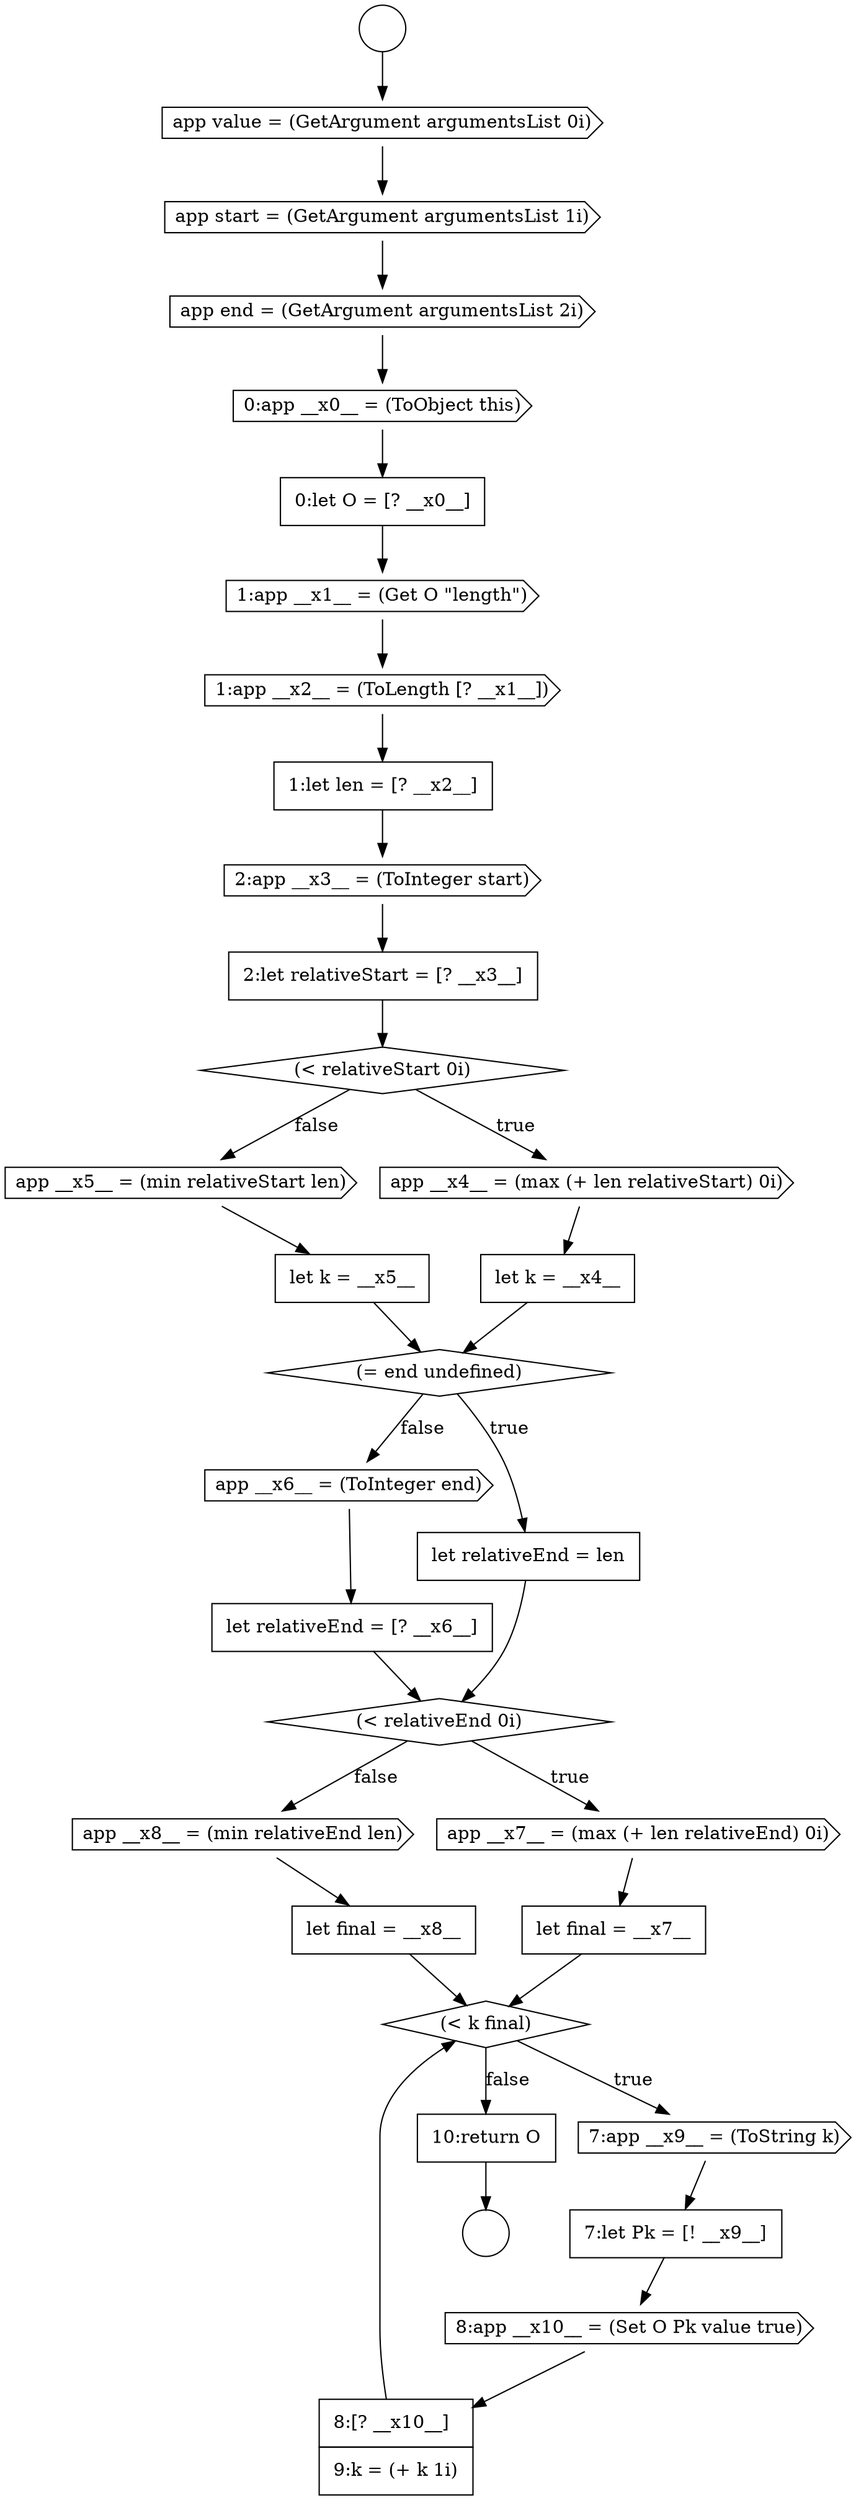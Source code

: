 digraph {
  node14164 [shape=circle label=" " color="black" fillcolor="white" style=filled]
  node14184 [shape=none, margin=0, label=<<font color="black">
    <table border="0" cellborder="1" cellspacing="0" cellpadding="10">
      <tr><td align="left">let relativeEnd = [? __x6__]</td></tr>
    </table>
  </font>> color="black" fillcolor="white" style=filled]
  node14167 [shape=cds, label=<<font color="black">app start = (GetArgument argumentsList 1i)</font>> color="black" fillcolor="white" style=filled]
  node14189 [shape=none, margin=0, label=<<font color="black">
    <table border="0" cellborder="1" cellspacing="0" cellpadding="10">
      <tr><td align="left">let final = __x8__</td></tr>
    </table>
  </font>> color="black" fillcolor="white" style=filled]
  node14174 [shape=cds, label=<<font color="black">2:app __x3__ = (ToInteger start)</font>> color="black" fillcolor="white" style=filled]
  node14195 [shape=none, margin=0, label=<<font color="black">
    <table border="0" cellborder="1" cellspacing="0" cellpadding="10">
      <tr><td align="left">10:return O</td></tr>
    </table>
  </font>> color="black" fillcolor="white" style=filled]
  node14183 [shape=cds, label=<<font color="black">app __x6__ = (ToInteger end)</font>> color="black" fillcolor="white" style=filled]
  node14178 [shape=none, margin=0, label=<<font color="black">
    <table border="0" cellborder="1" cellspacing="0" cellpadding="10">
      <tr><td align="left">let k = __x4__</td></tr>
    </table>
  </font>> color="black" fillcolor="white" style=filled]
  node14194 [shape=none, margin=0, label=<<font color="black">
    <table border="0" cellborder="1" cellspacing="0" cellpadding="10">
      <tr><td align="left">8:[? __x10__]</td></tr>
      <tr><td align="left">9:k = (+ k 1i)</td></tr>
    </table>
  </font>> color="black" fillcolor="white" style=filled]
  node14182 [shape=none, margin=0, label=<<font color="black">
    <table border="0" cellborder="1" cellspacing="0" cellpadding="10">
      <tr><td align="left">let relativeEnd = len</td></tr>
    </table>
  </font>> color="black" fillcolor="white" style=filled]
  node14191 [shape=cds, label=<<font color="black">7:app __x9__ = (ToString k)</font>> color="black" fillcolor="white" style=filled]
  node14171 [shape=cds, label=<<font color="black">1:app __x1__ = (Get O &quot;length&quot;)</font>> color="black" fillcolor="white" style=filled]
  node14181 [shape=diamond, label=<<font color="black">(= end undefined)</font>> color="black" fillcolor="white" style=filled]
  node14168 [shape=cds, label=<<font color="black">app end = (GetArgument argumentsList 2i)</font>> color="black" fillcolor="white" style=filled]
  node14188 [shape=cds, label=<<font color="black">app __x8__ = (min relativeEnd len)</font>> color="black" fillcolor="white" style=filled]
  node14192 [shape=none, margin=0, label=<<font color="black">
    <table border="0" cellborder="1" cellspacing="0" cellpadding="10">
      <tr><td align="left">7:let Pk = [! __x9__]</td></tr>
    </table>
  </font>> color="black" fillcolor="white" style=filled]
  node14173 [shape=none, margin=0, label=<<font color="black">
    <table border="0" cellborder="1" cellspacing="0" cellpadding="10">
      <tr><td align="left">1:let len = [? __x2__]</td></tr>
    </table>
  </font>> color="black" fillcolor="white" style=filled]
  node14180 [shape=none, margin=0, label=<<font color="black">
    <table border="0" cellborder="1" cellspacing="0" cellpadding="10">
      <tr><td align="left">let k = __x5__</td></tr>
    </table>
  </font>> color="black" fillcolor="white" style=filled]
  node14185 [shape=diamond, label=<<font color="black">(&lt; relativeEnd 0i)</font>> color="black" fillcolor="white" style=filled]
  node14166 [shape=cds, label=<<font color="black">app value = (GetArgument argumentsList 0i)</font>> color="black" fillcolor="white" style=filled]
  node14193 [shape=cds, label=<<font color="black">8:app __x10__ = (Set O Pk value true)</font>> color="black" fillcolor="white" style=filled]
  node14190 [shape=diamond, label=<<font color="black">(&lt; k final)</font>> color="black" fillcolor="white" style=filled]
  node14169 [shape=cds, label=<<font color="black">0:app __x0__ = (ToObject this)</font>> color="black" fillcolor="white" style=filled]
  node14175 [shape=none, margin=0, label=<<font color="black">
    <table border="0" cellborder="1" cellspacing="0" cellpadding="10">
      <tr><td align="left">2:let relativeStart = [? __x3__]</td></tr>
    </table>
  </font>> color="black" fillcolor="white" style=filled]
  node14186 [shape=cds, label=<<font color="black">app __x7__ = (max (+ len relativeEnd) 0i)</font>> color="black" fillcolor="white" style=filled]
  node14179 [shape=cds, label=<<font color="black">app __x5__ = (min relativeStart len)</font>> color="black" fillcolor="white" style=filled]
  node14172 [shape=cds, label=<<font color="black">1:app __x2__ = (ToLength [? __x1__])</font>> color="black" fillcolor="white" style=filled]
  node14177 [shape=cds, label=<<font color="black">app __x4__ = (max (+ len relativeStart) 0i)</font>> color="black" fillcolor="white" style=filled]
  node14187 [shape=none, margin=0, label=<<font color="black">
    <table border="0" cellborder="1" cellspacing="0" cellpadding="10">
      <tr><td align="left">let final = __x7__</td></tr>
    </table>
  </font>> color="black" fillcolor="white" style=filled]
  node14165 [shape=circle label=" " color="black" fillcolor="white" style=filled]
  node14176 [shape=diamond, label=<<font color="black">(&lt; relativeStart 0i)</font>> color="black" fillcolor="white" style=filled]
  node14170 [shape=none, margin=0, label=<<font color="black">
    <table border="0" cellborder="1" cellspacing="0" cellpadding="10">
      <tr><td align="left">0:let O = [? __x0__]</td></tr>
    </table>
  </font>> color="black" fillcolor="white" style=filled]
  node14164 -> node14166 [ color="black"]
  node14167 -> node14168 [ color="black"]
  node14186 -> node14187 [ color="black"]
  node14195 -> node14165 [ color="black"]
  node14175 -> node14176 [ color="black"]
  node14187 -> node14190 [ color="black"]
  node14183 -> node14184 [ color="black"]
  node14181 -> node14182 [label=<<font color="black">true</font>> color="black"]
  node14181 -> node14183 [label=<<font color="black">false</font>> color="black"]
  node14192 -> node14193 [ color="black"]
  node14193 -> node14194 [ color="black"]
  node14166 -> node14167 [ color="black"]
  node14182 -> node14185 [ color="black"]
  node14185 -> node14186 [label=<<font color="black">true</font>> color="black"]
  node14185 -> node14188 [label=<<font color="black">false</font>> color="black"]
  node14172 -> node14173 [ color="black"]
  node14168 -> node14169 [ color="black"]
  node14177 -> node14178 [ color="black"]
  node14178 -> node14181 [ color="black"]
  node14180 -> node14181 [ color="black"]
  node14184 -> node14185 [ color="black"]
  node14190 -> node14191 [label=<<font color="black">true</font>> color="black"]
  node14190 -> node14195 [label=<<font color="black">false</font>> color="black"]
  node14188 -> node14189 [ color="black"]
  node14179 -> node14180 [ color="black"]
  node14171 -> node14172 [ color="black"]
  node14191 -> node14192 [ color="black"]
  node14173 -> node14174 [ color="black"]
  node14170 -> node14171 [ color="black"]
  node14176 -> node14177 [label=<<font color="black">true</font>> color="black"]
  node14176 -> node14179 [label=<<font color="black">false</font>> color="black"]
  node14169 -> node14170 [ color="black"]
  node14194 -> node14190 [ color="black"]
  node14174 -> node14175 [ color="black"]
  node14189 -> node14190 [ color="black"]
}
